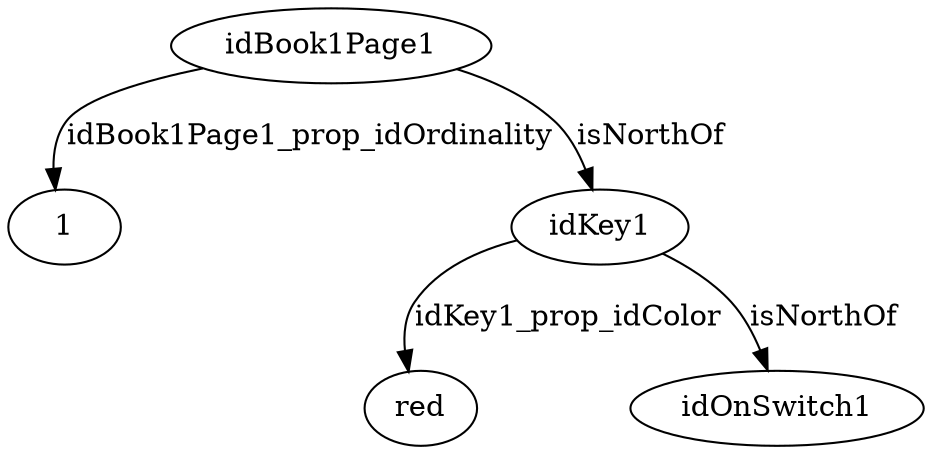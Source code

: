 strict digraph  {
idBook1Page1 [node_type=entity_node, root=root];
1;
idKey1;
red;
idOnSwitch1;
idBook1Page1 -> 1  [edge_type=property, label=idBook1Page1_prop_idOrdinality];
idBook1Page1 -> idKey1  [edge_type=relationship, label=isNorthOf];
idKey1 -> red  [edge_type=property, label=idKey1_prop_idColor];
idKey1 -> idOnSwitch1  [edge_type=relationship, label=isNorthOf];
}
